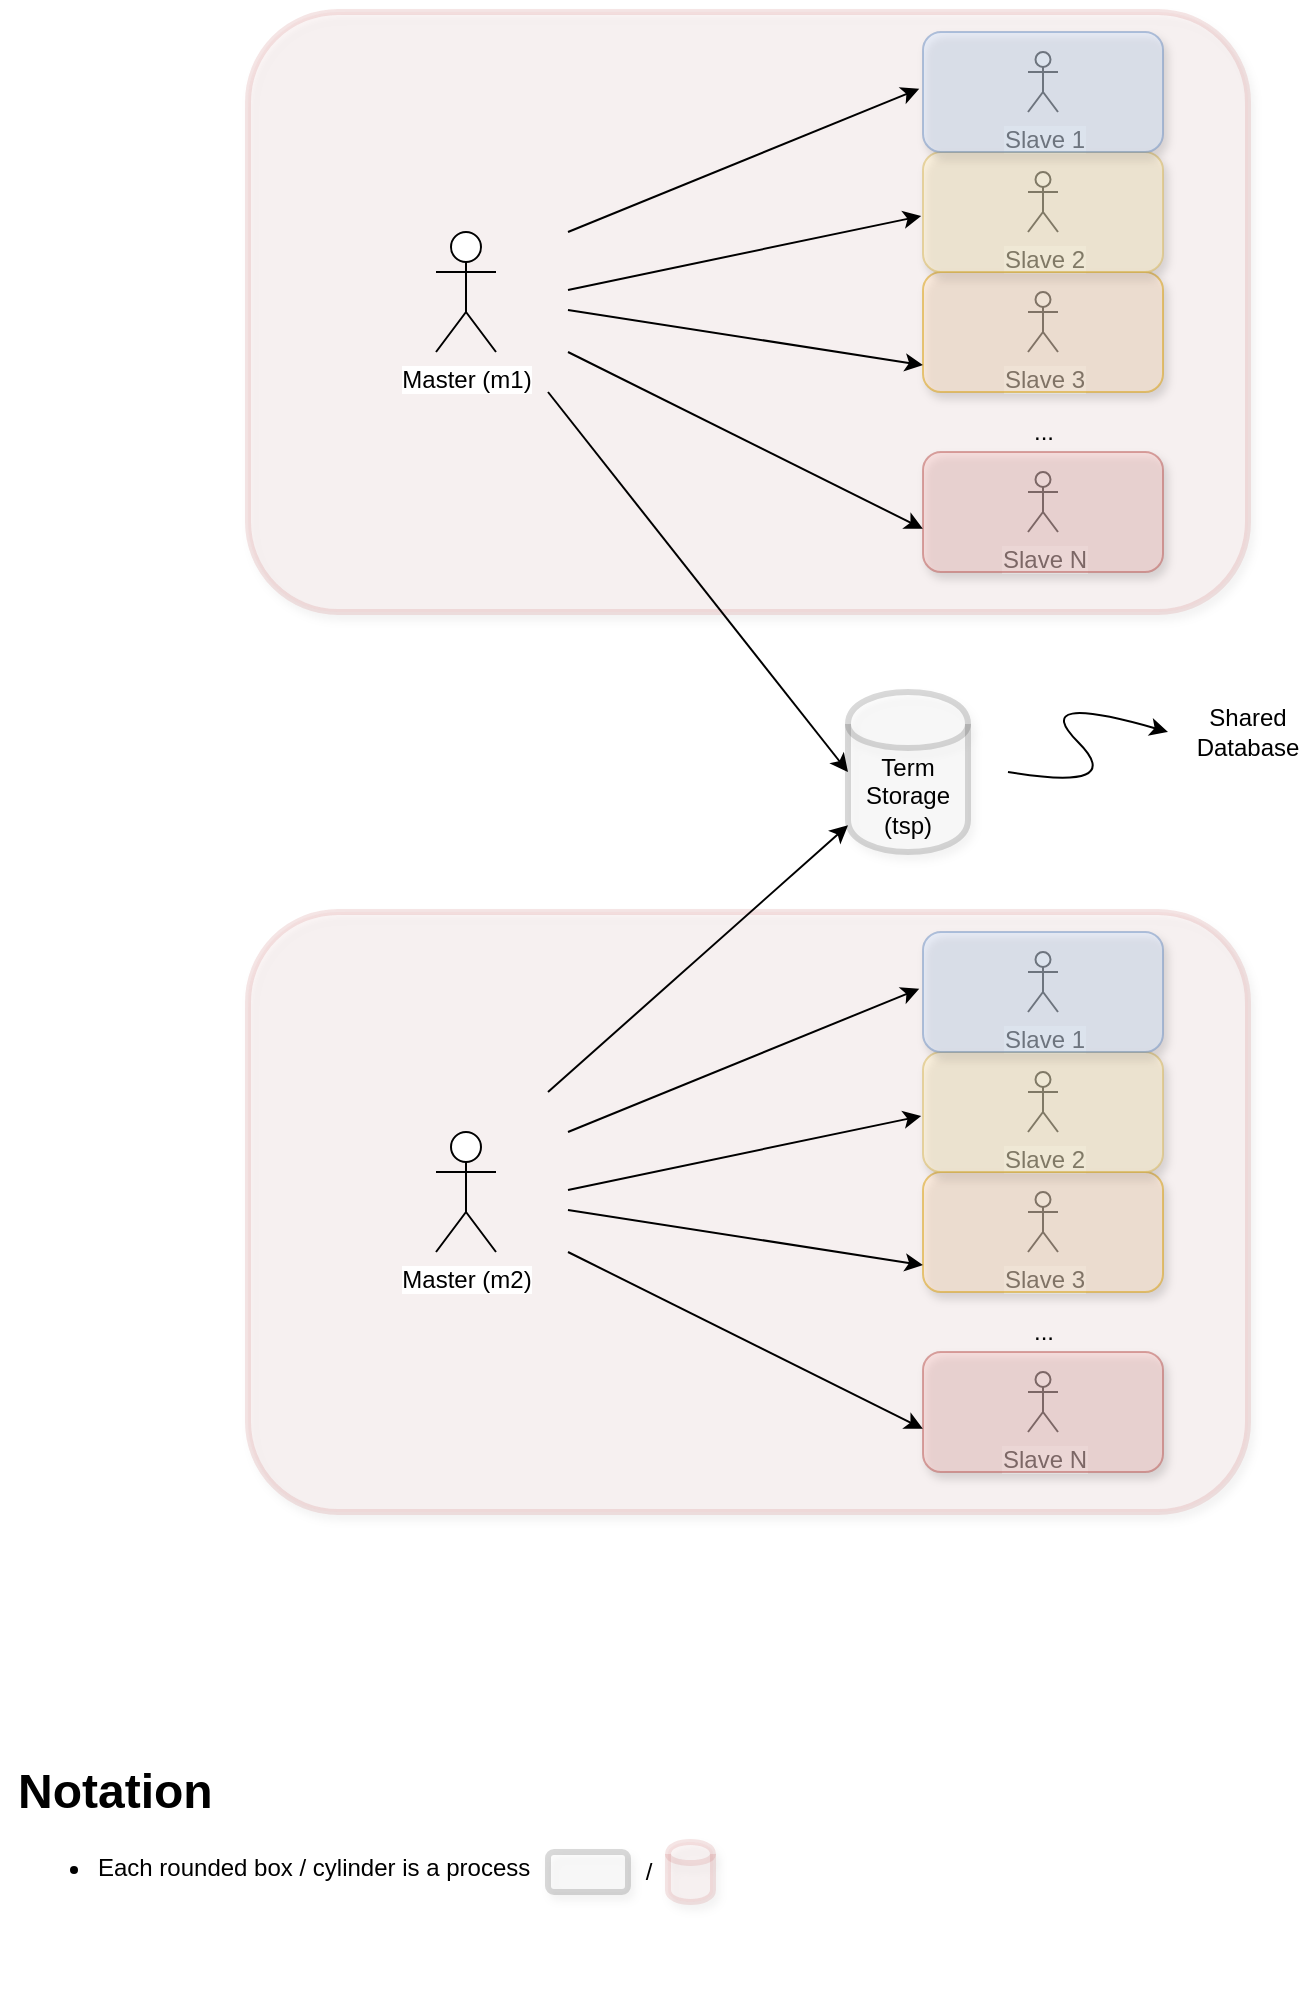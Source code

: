 <mxfile version="13.1.3" type="device"><diagram id="5VMdQkjVaqxMNWXbTG3V" name="Page-1"><mxGraphModel dx="744" dy="431" grid="1" gridSize="10" guides="1" tooltips="1" connect="1" arrows="1" fold="1" page="1" pageScale="1" pageWidth="827" pageHeight="1169" math="0" shadow="0"><root><mxCell id="0"/><mxCell id="1" parent="0"/><mxCell id="oHkcCzjDaFaUKJIGBOLT-2" value="&lt;blockquote style=&quot;margin: 0 0 0 40px ; border: none ; padding: 0px&quot;&gt;&lt;blockquote style=&quot;margin: 0 0 0 40px ; border: none ; padding: 0px&quot;&gt;&lt;br&gt;&lt;/blockquote&gt;&lt;/blockquote&gt;" style="rounded=1;whiteSpace=wrap;html=1;align=left;opacity=15;shadow=1;fillColor=#f8cecc;strokeColor=#b85450;perimeterSpacing=15;strokeWidth=3;" vertex="1" parent="1"><mxGeometry x="290" y="100" width="500" height="300" as="geometry"/></mxCell><mxCell id="oHkcCzjDaFaUKJIGBOLT-5" value="Slave 1" style="shape=umlActor;verticalLabelPosition=bottom;labelBackgroundColor=#ffffff;verticalAlign=top;html=1;outlineConnect=0;" vertex="1" parent="1"><mxGeometry x="680" y="120" width="15" height="30" as="geometry"/></mxCell><mxCell id="oHkcCzjDaFaUKJIGBOLT-15" value="Slave 2" style="shape=umlActor;verticalLabelPosition=bottom;labelBackgroundColor=#ffffff;verticalAlign=top;html=1;outlineConnect=0;" vertex="1" parent="1"><mxGeometry x="680" y="180" width="15" height="30" as="geometry"/></mxCell><mxCell id="oHkcCzjDaFaUKJIGBOLT-19" value="Slave 3" style="shape=umlActor;verticalLabelPosition=bottom;labelBackgroundColor=#ffffff;verticalAlign=top;html=1;outlineConnect=0;" vertex="1" parent="1"><mxGeometry x="680" y="240" width="15" height="30" as="geometry"/></mxCell><mxCell id="oHkcCzjDaFaUKJIGBOLT-20" value="..." style="text;html=1;strokeColor=none;fillColor=none;align=center;verticalAlign=middle;whiteSpace=wrap;rounded=0;" vertex="1" parent="1"><mxGeometry x="667.5" y="300" width="40" height="20" as="geometry"/></mxCell><mxCell id="oHkcCzjDaFaUKJIGBOLT-22" value="Slave N" style="shape=umlActor;verticalLabelPosition=bottom;labelBackgroundColor=#ffffff;verticalAlign=top;html=1;outlineConnect=0;" vertex="1" parent="1"><mxGeometry x="680" y="330" width="15" height="30" as="geometry"/></mxCell><mxCell id="oHkcCzjDaFaUKJIGBOLT-25" value="Master (m1)" style="shape=umlActor;verticalLabelPosition=bottom;labelBackgroundColor=#ffffff;verticalAlign=top;html=1;outlineConnect=0;" vertex="1" parent="1"><mxGeometry x="384" y="210" width="30" height="60" as="geometry"/></mxCell><mxCell id="oHkcCzjDaFaUKJIGBOLT-42" value="" style="rounded=1;whiteSpace=wrap;html=1;shadow=1;opacity=50;comic=0;strokeColor=#b85450;perimeterSpacing=10;fillColor=#f8cecc;" vertex="1" parent="1"><mxGeometry x="627.5" y="320" width="120" height="60" as="geometry"/></mxCell><mxCell id="oHkcCzjDaFaUKJIGBOLT-44" value="" style="rounded=1;whiteSpace=wrap;html=1;shadow=1;opacity=50;comic=0;strokeColor=#d79b00;perimeterSpacing=10;fillColor=#ffe6cc;" vertex="1" parent="1"><mxGeometry x="627.5" y="230" width="120" height="60" as="geometry"/></mxCell><mxCell id="oHkcCzjDaFaUKJIGBOLT-45" value="" style="rounded=1;whiteSpace=wrap;html=1;shadow=1;opacity=50;comic=0;strokeColor=#d6b656;perimeterSpacing=10;fillColor=#fff2cc;" vertex="1" parent="1"><mxGeometry x="627.5" y="170" width="120" height="60" as="geometry"/></mxCell><mxCell id="oHkcCzjDaFaUKJIGBOLT-47" value="" style="rounded=1;whiteSpace=wrap;html=1;shadow=1;opacity=50;comic=0;strokeColor=#6c8ebf;perimeterSpacing=10;fillColor=#dae8fc;" vertex="1" parent="1"><mxGeometry x="627.5" y="110" width="120" height="60" as="geometry"/></mxCell><mxCell id="oHkcCzjDaFaUKJIGBOLT-48" value="" style="endArrow=classic;startArrow=none;html=1;entryX=0.058;entryY=0.48;entryDx=0;entryDy=0;entryPerimeter=0;startFill=0;" edge="1" parent="1" target="oHkcCzjDaFaUKJIGBOLT-47"><mxGeometry width="50" height="50" relative="1" as="geometry"><mxPoint x="450" y="210" as="sourcePoint"/><mxPoint x="530" y="200" as="targetPoint"/><Array as="points"/></mxGeometry></mxCell><mxCell id="oHkcCzjDaFaUKJIGBOLT-52" value="" style="endArrow=classic;startArrow=none;html=1;entryX=0.065;entryY=0.525;entryDx=0;entryDy=0;entryPerimeter=0;startFill=0;" edge="1" parent="1" target="oHkcCzjDaFaUKJIGBOLT-45"><mxGeometry width="50" height="50" relative="1" as="geometry"><mxPoint x="450" y="239" as="sourcePoint"/><mxPoint x="627.5" y="150" as="targetPoint"/><Array as="points"/></mxGeometry></mxCell><mxCell id="oHkcCzjDaFaUKJIGBOLT-53" value="" style="endArrow=classic;startArrow=none;html=1;entryX=0.071;entryY=0.707;entryDx=0;entryDy=0;entryPerimeter=0;startFill=0;" edge="1" parent="1" target="oHkcCzjDaFaUKJIGBOLT-44"><mxGeometry width="50" height="50" relative="1" as="geometry"><mxPoint x="450" y="249" as="sourcePoint"/><mxPoint x="636.6" y="212" as="targetPoint"/><Array as="points"/></mxGeometry></mxCell><mxCell id="oHkcCzjDaFaUKJIGBOLT-54" value="" style="endArrow=classic;startArrow=none;html=1;entryX=0.071;entryY=0.605;entryDx=0;entryDy=0;entryPerimeter=0;startFill=0;" edge="1" parent="1" target="oHkcCzjDaFaUKJIGBOLT-42"><mxGeometry width="50" height="50" relative="1" as="geometry"><mxPoint x="450" y="270" as="sourcePoint"/><mxPoint x="637.44" y="286.56" as="targetPoint"/><Array as="points"/></mxGeometry></mxCell><mxCell id="oHkcCzjDaFaUKJIGBOLT-55" value="Term Storage (tsp)" style="shape=cylinder;whiteSpace=wrap;html=1;boundedLbl=1;backgroundOutline=1;shadow=1;comic=0;strokeWidth=3;gradientColor=none;opacity=15;" vertex="1" parent="1"><mxGeometry x="590" y="440" width="60" height="80" as="geometry"/></mxCell><mxCell id="oHkcCzjDaFaUKJIGBOLT-57" value="" style="endArrow=classic;html=1;entryX=0;entryY=0.5;entryDx=0;entryDy=0;" edge="1" parent="1" target="oHkcCzjDaFaUKJIGBOLT-55"><mxGeometry width="50" height="50" relative="1" as="geometry"><mxPoint x="440" y="290" as="sourcePoint"/><mxPoint x="440" y="320" as="targetPoint"/></mxGeometry></mxCell><mxCell id="oHkcCzjDaFaUKJIGBOLT-59" value="&lt;blockquote style=&quot;margin: 0 0 0 40px ; border: none ; padding: 0px&quot;&gt;&lt;blockquote style=&quot;margin: 0 0 0 40px ; border: none ; padding: 0px&quot;&gt;&lt;br&gt;&lt;/blockquote&gt;&lt;/blockquote&gt;" style="rounded=1;whiteSpace=wrap;html=1;align=left;opacity=15;shadow=1;fillColor=#f8cecc;strokeColor=#b85450;perimeterSpacing=15;strokeWidth=3;" vertex="1" parent="1"><mxGeometry x="290" y="550" width="500" height="300" as="geometry"/></mxCell><mxCell id="oHkcCzjDaFaUKJIGBOLT-60" value="Slave 1" style="shape=umlActor;verticalLabelPosition=bottom;labelBackgroundColor=#ffffff;verticalAlign=top;html=1;outlineConnect=0;" vertex="1" parent="1"><mxGeometry x="680" y="570" width="15" height="30" as="geometry"/></mxCell><mxCell id="oHkcCzjDaFaUKJIGBOLT-61" value="Slave 2" style="shape=umlActor;verticalLabelPosition=bottom;labelBackgroundColor=#ffffff;verticalAlign=top;html=1;outlineConnect=0;" vertex="1" parent="1"><mxGeometry x="680" y="630" width="15" height="30" as="geometry"/></mxCell><mxCell id="oHkcCzjDaFaUKJIGBOLT-62" value="Slave 3" style="shape=umlActor;verticalLabelPosition=bottom;labelBackgroundColor=#ffffff;verticalAlign=top;html=1;outlineConnect=0;" vertex="1" parent="1"><mxGeometry x="680" y="690" width="15" height="30" as="geometry"/></mxCell><mxCell id="oHkcCzjDaFaUKJIGBOLT-63" value="..." style="text;html=1;strokeColor=none;fillColor=none;align=center;verticalAlign=middle;whiteSpace=wrap;rounded=0;" vertex="1" parent="1"><mxGeometry x="667.5" y="750" width="40" height="20" as="geometry"/></mxCell><mxCell id="oHkcCzjDaFaUKJIGBOLT-64" value="Slave N" style="shape=umlActor;verticalLabelPosition=bottom;labelBackgroundColor=#ffffff;verticalAlign=top;html=1;outlineConnect=0;" vertex="1" parent="1"><mxGeometry x="680" y="780" width="15" height="30" as="geometry"/></mxCell><mxCell id="oHkcCzjDaFaUKJIGBOLT-65" value="Master (m2)" style="shape=umlActor;verticalLabelPosition=bottom;labelBackgroundColor=#ffffff;verticalAlign=top;html=1;outlineConnect=0;" vertex="1" parent="1"><mxGeometry x="384" y="660" width="30" height="60" as="geometry"/></mxCell><mxCell id="oHkcCzjDaFaUKJIGBOLT-66" value="" style="rounded=1;whiteSpace=wrap;html=1;shadow=1;opacity=50;comic=0;strokeColor=#b85450;perimeterSpacing=10;fillColor=#f8cecc;" vertex="1" parent="1"><mxGeometry x="627.5" y="770" width="120" height="60" as="geometry"/></mxCell><mxCell id="oHkcCzjDaFaUKJIGBOLT-67" value="" style="rounded=1;whiteSpace=wrap;html=1;shadow=1;opacity=50;comic=0;strokeColor=#d79b00;perimeterSpacing=10;fillColor=#ffe6cc;" vertex="1" parent="1"><mxGeometry x="627.5" y="680" width="120" height="60" as="geometry"/></mxCell><mxCell id="oHkcCzjDaFaUKJIGBOLT-68" value="" style="rounded=1;whiteSpace=wrap;html=1;shadow=1;opacity=50;comic=0;strokeColor=#d6b656;perimeterSpacing=10;fillColor=#fff2cc;" vertex="1" parent="1"><mxGeometry x="627.5" y="620" width="120" height="60" as="geometry"/></mxCell><mxCell id="oHkcCzjDaFaUKJIGBOLT-69" value="" style="rounded=1;whiteSpace=wrap;html=1;shadow=1;opacity=50;comic=0;strokeColor=#6c8ebf;perimeterSpacing=10;fillColor=#dae8fc;" vertex="1" parent="1"><mxGeometry x="627.5" y="560" width="120" height="60" as="geometry"/></mxCell><mxCell id="oHkcCzjDaFaUKJIGBOLT-70" value="" style="endArrow=classic;startArrow=none;html=1;entryX=0.058;entryY=0.48;entryDx=0;entryDy=0;entryPerimeter=0;startFill=0;" edge="1" target="oHkcCzjDaFaUKJIGBOLT-69" parent="1"><mxGeometry width="50" height="50" relative="1" as="geometry"><mxPoint x="450" y="660" as="sourcePoint"/><mxPoint x="530" y="650" as="targetPoint"/><Array as="points"/></mxGeometry></mxCell><mxCell id="oHkcCzjDaFaUKJIGBOLT-71" value="" style="endArrow=classic;startArrow=none;html=1;entryX=0.065;entryY=0.525;entryDx=0;entryDy=0;entryPerimeter=0;startFill=0;" edge="1" target="oHkcCzjDaFaUKJIGBOLT-68" parent="1"><mxGeometry width="50" height="50" relative="1" as="geometry"><mxPoint x="450" y="689" as="sourcePoint"/><mxPoint x="627.5" y="600" as="targetPoint"/><Array as="points"/></mxGeometry></mxCell><mxCell id="oHkcCzjDaFaUKJIGBOLT-72" value="" style="endArrow=classic;startArrow=none;html=1;entryX=0.071;entryY=0.707;entryDx=0;entryDy=0;entryPerimeter=0;startFill=0;" edge="1" target="oHkcCzjDaFaUKJIGBOLT-67" parent="1"><mxGeometry width="50" height="50" relative="1" as="geometry"><mxPoint x="450" y="699" as="sourcePoint"/><mxPoint x="636.6" y="662" as="targetPoint"/><Array as="points"/></mxGeometry></mxCell><mxCell id="oHkcCzjDaFaUKJIGBOLT-73" value="" style="endArrow=classic;startArrow=none;html=1;entryX=0.071;entryY=0.605;entryDx=0;entryDy=0;entryPerimeter=0;startFill=0;" edge="1" target="oHkcCzjDaFaUKJIGBOLT-66" parent="1"><mxGeometry width="50" height="50" relative="1" as="geometry"><mxPoint x="450" y="720" as="sourcePoint"/><mxPoint x="637.44" y="736.56" as="targetPoint"/><Array as="points"/></mxGeometry></mxCell><mxCell id="oHkcCzjDaFaUKJIGBOLT-76" value="" style="endArrow=classic;html=1;" edge="1" parent="1" target="oHkcCzjDaFaUKJIGBOLT-55"><mxGeometry width="50" height="50" relative="1" as="geometry"><mxPoint x="440" y="640" as="sourcePoint"/><mxPoint x="490" y="590" as="targetPoint"/></mxGeometry></mxCell><mxCell id="oHkcCzjDaFaUKJIGBOLT-78" value="" style="curved=1;endArrow=classic;html=1;" edge="1" parent="1"><mxGeometry width="50" height="50" relative="1" as="geometry"><mxPoint x="670" y="480" as="sourcePoint"/><mxPoint x="750" y="460" as="targetPoint"/><Array as="points"><mxPoint x="730" y="490"/><mxPoint x="680" y="440"/></Array></mxGeometry></mxCell><mxCell id="oHkcCzjDaFaUKJIGBOLT-79" value="Shared Database" style="text;html=1;strokeColor=none;fillColor=none;align=center;verticalAlign=middle;whiteSpace=wrap;rounded=0;shadow=1;comic=0;opacity=15;" vertex="1" parent="1"><mxGeometry x="770" y="450" width="40" height="20" as="geometry"/></mxCell><mxCell id="oHkcCzjDaFaUKJIGBOLT-81" value="&lt;h1&gt;Notation&lt;/h1&gt;&lt;p&gt;&lt;/p&gt;&lt;div&gt;&lt;ul&gt;&lt;li&gt;Each rounded box / cylinder is a process&amp;nbsp;&lt;/li&gt;&lt;/ul&gt;&lt;/div&gt;&lt;p&gt;&lt;/p&gt;" style="text;html=1;strokeColor=none;fillColor=none;spacing=5;spacingTop=-20;whiteSpace=wrap;overflow=hidden;rounded=0;shadow=1;comic=0;opacity=15;" vertex="1" parent="1"><mxGeometry x="170" y="970" width="280" height="120" as="geometry"/></mxCell><mxCell id="oHkcCzjDaFaUKJIGBOLT-83" value="" style="rounded=1;whiteSpace=wrap;html=1;shadow=1;comic=0;strokeWidth=3;gradientColor=none;opacity=15;" vertex="1" parent="1"><mxGeometry x="440" y="1020" width="40" height="20" as="geometry"/></mxCell><mxCell id="oHkcCzjDaFaUKJIGBOLT-84" value="" style="shape=cylinder;whiteSpace=wrap;html=1;boundedLbl=1;backgroundOutline=1;shadow=1;comic=0;strokeWidth=3;opacity=15;fillColor=#f8cecc;strokeColor=#b85450;" vertex="1" parent="1"><mxGeometry x="500" y="1015" width="22.5" height="30" as="geometry"/></mxCell><mxCell id="oHkcCzjDaFaUKJIGBOLT-85" value="/" style="text;html=1;align=center;verticalAlign=middle;resizable=0;points=[];autosize=1;" vertex="1" parent="1"><mxGeometry x="480" y="1020" width="20" height="20" as="geometry"/></mxCell></root></mxGraphModel></diagram></mxfile>